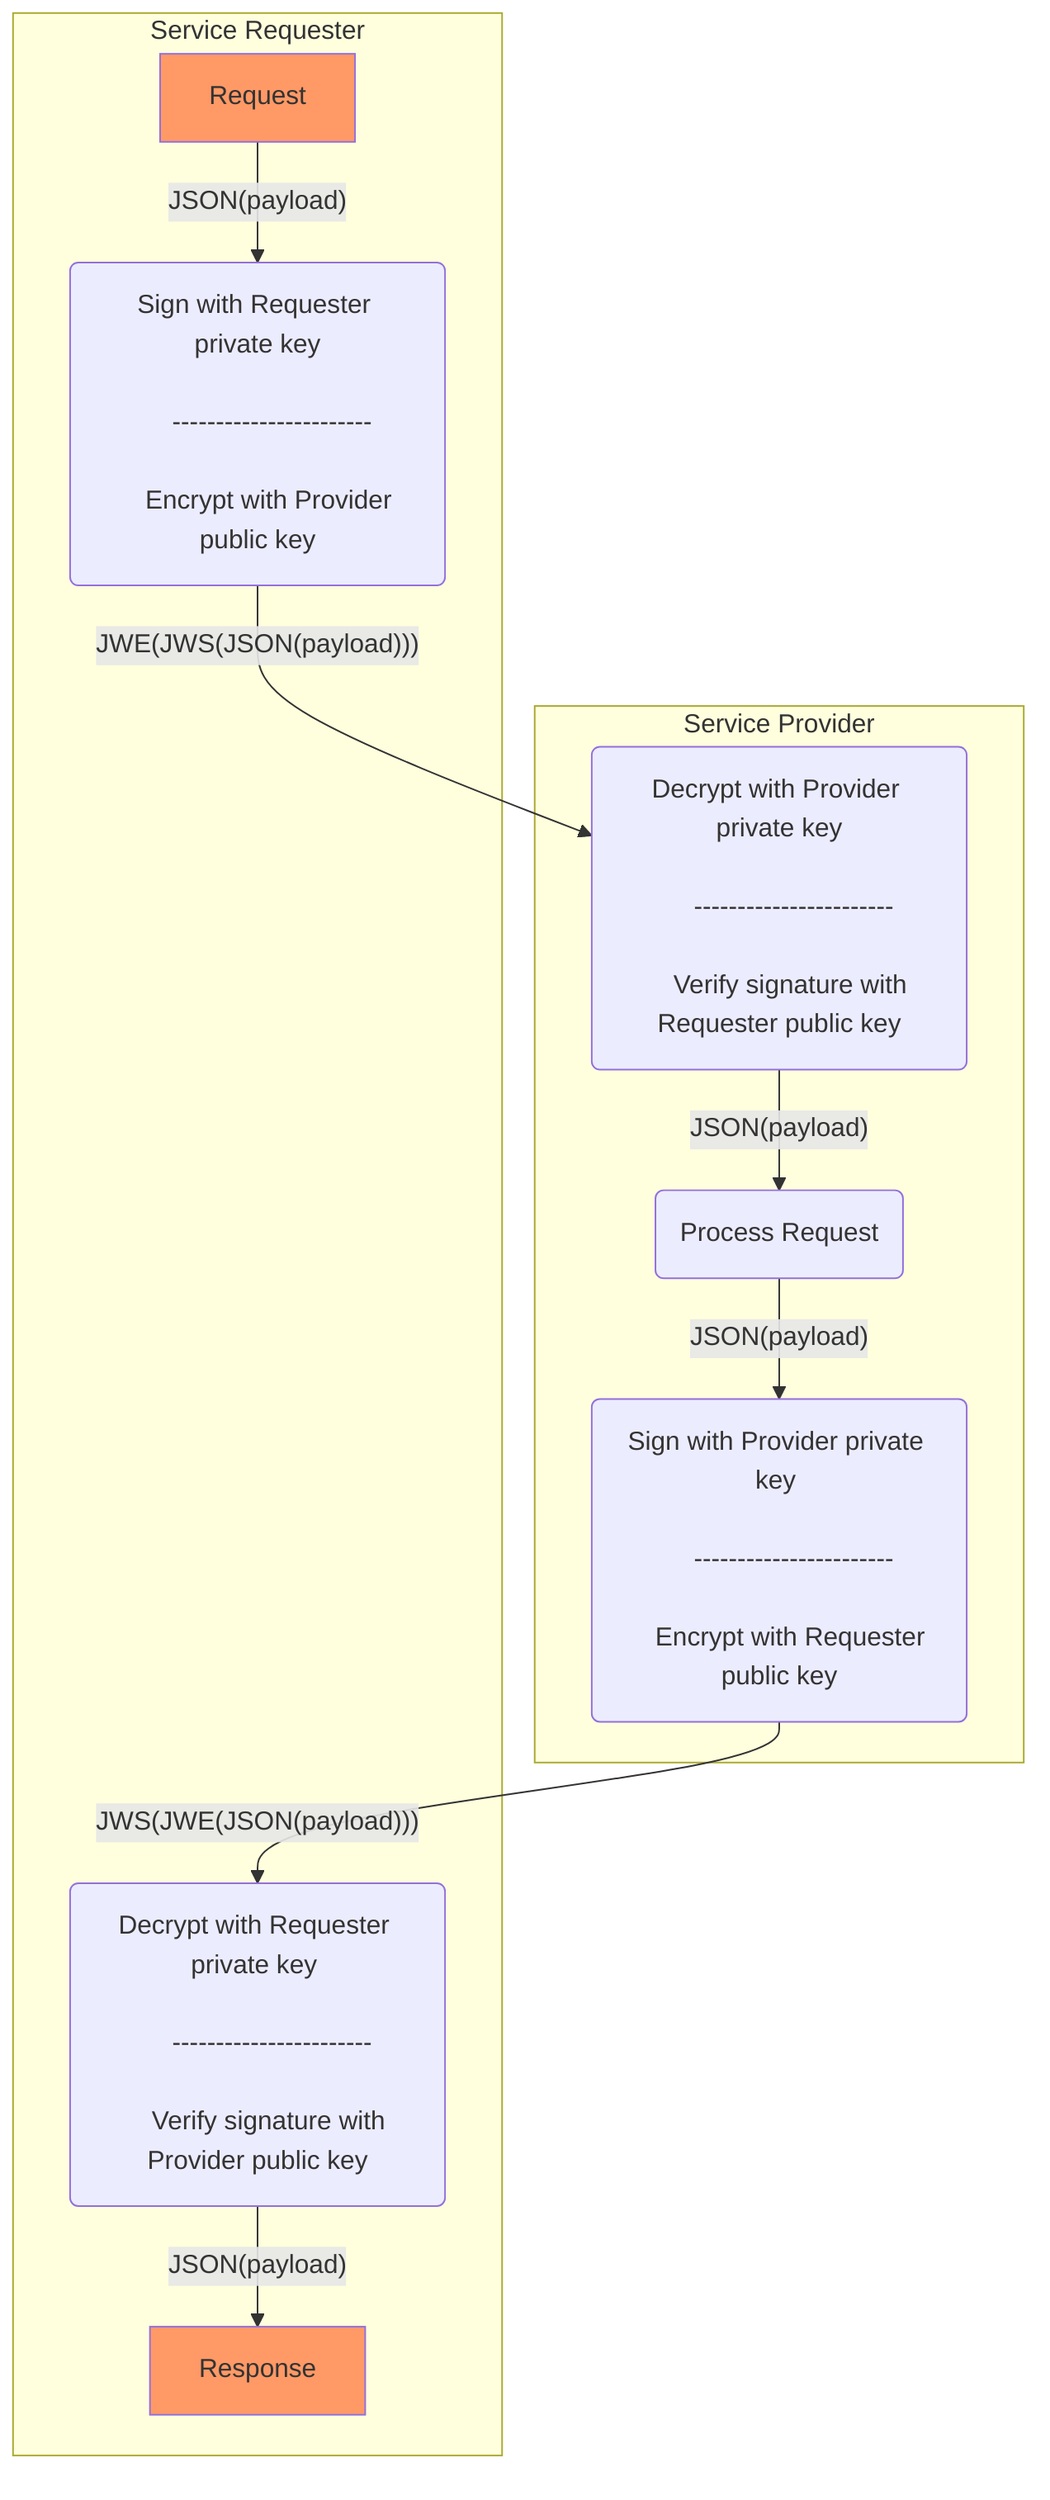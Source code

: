 graph TD;
    Request--"JSON(payload)"-->SignA;
    SignA--"JWE(JWS(JSON(payload)))"-->SignB;
    SignB--"JSON(payload)"-->Proc;
    Proc--"JSON(payload)"-->SignC;
    SignC--"JWS(JWE(JSON(payload)))"-->SignD;
    SignD--"JSON(payload)"-->Response;
   
   
    direction TB
    subgraph Service Provider
    direction TB
    SignB("Decrypt with Provider private key</br>
    -----------------------</br>
    Verify signature with Requester public key")
    Proc(Process Request)
    SignC("Sign with Provider private key </br>
    -----------------------</br>
    Encrypt with Requester public key")   
   
    end
    subgraph Service Requester
    direction TB
    Request:::sc
    SignA("Sign with Requester private key</br>
    -----------------------</br>
    Encrypt with Provider public key")
    SignD("Decrypt with Requester private key </br>
    -----------------------</br>
    Verify signature with Provider public key")
    classDef sc fill:#f96
    Response:::sc
    end